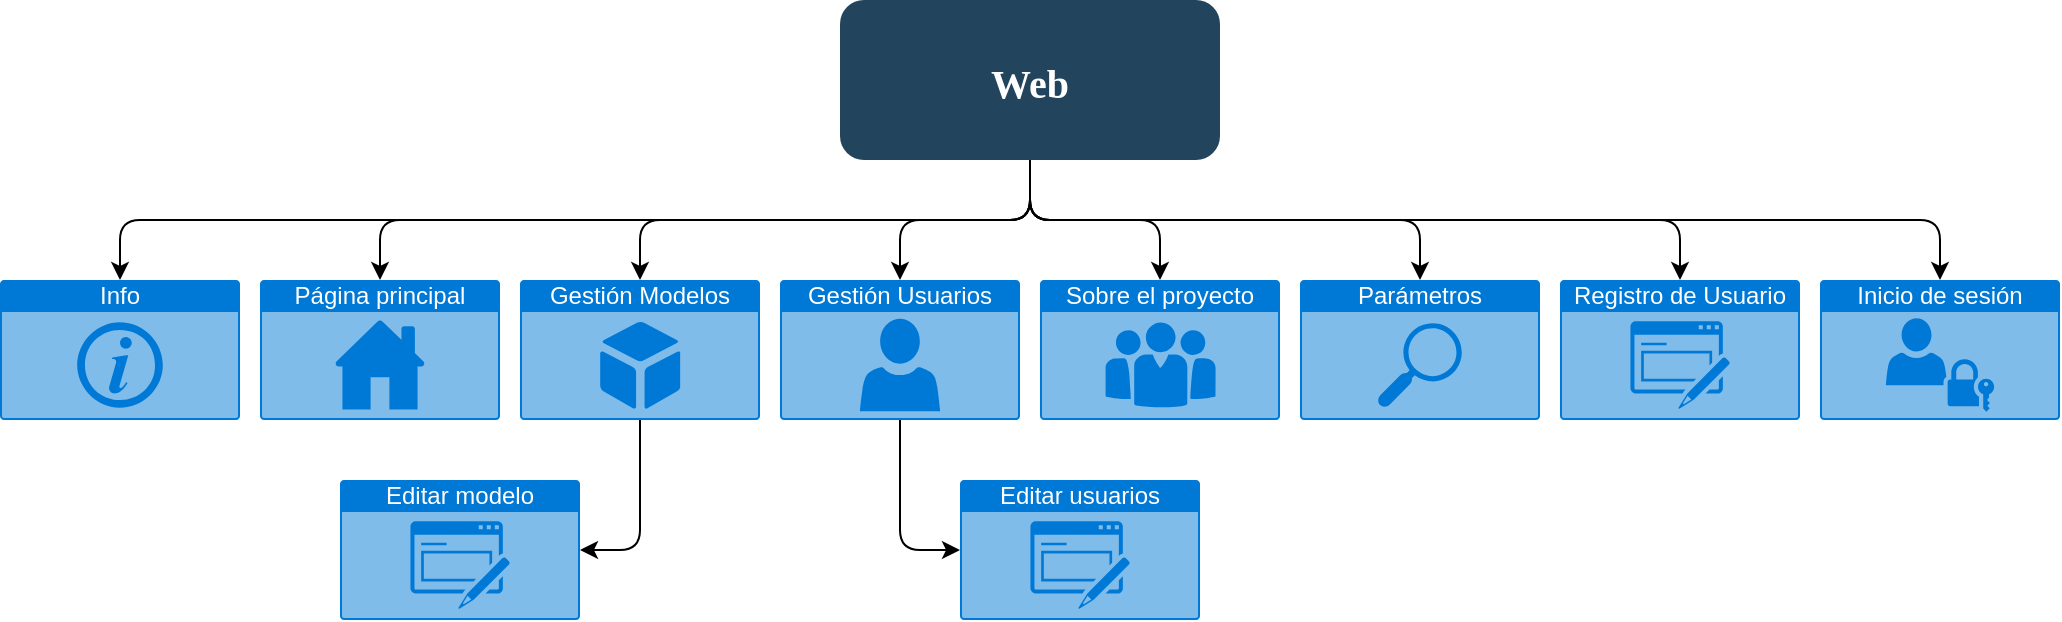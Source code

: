<mxfile>
    <diagram id="mW4CQj8W1_--lRJ3RLgf" name="Página-1">
        <mxGraphModel dx="1795" dy="589" grid="1" gridSize="10" guides="1" tooltips="1" connect="1" arrows="1" fold="1" page="1" pageScale="1" pageWidth="827" pageHeight="1169" math="0" shadow="0">
            <root>
                <mxCell id="0"/>
                <mxCell id="1" parent="0"/>
                <mxCell id="2" value="Sobre el proyecto" style="html=1;whiteSpace=wrap;strokeColor=none;fillColor=#0079D6;labelPosition=center;verticalLabelPosition=middle;verticalAlign=top;align=center;fontSize=12;outlineConnect=0;spacingTop=-6;fontColor=#FFFFFF;sketch=0;shape=mxgraph.sitemap.about_us;" vertex="1" parent="1">
                    <mxGeometry x="380" y="180" width="120" height="70" as="geometry"/>
                </mxCell>
                <mxCell id="5" value="Registro de Usuario" style="html=1;whiteSpace=wrap;strokeColor=none;fillColor=#0079D6;labelPosition=center;verticalLabelPosition=middle;verticalAlign=top;align=center;fontSize=12;outlineConnect=0;spacingTop=-6;fontColor=#FFFFFF;sketch=0;shape=mxgraph.sitemap.form;" vertex="1" parent="1">
                    <mxGeometry x="640" y="180" width="120" height="70" as="geometry"/>
                </mxCell>
                <mxCell id="7" value="Página principal" style="html=1;whiteSpace=wrap;strokeColor=none;fillColor=#0079D6;labelPosition=center;verticalLabelPosition=middle;verticalAlign=top;align=center;fontSize=12;outlineConnect=0;spacingTop=-6;fontColor=#FFFFFF;sketch=0;shape=mxgraph.sitemap.home;" vertex="1" parent="1">
                    <mxGeometry x="-10" y="180" width="120" height="70" as="geometry"/>
                </mxCell>
                <mxCell id="8" value="Info" style="html=1;whiteSpace=wrap;strokeColor=none;fillColor=#0079D6;labelPosition=center;verticalLabelPosition=middle;verticalAlign=top;align=center;fontSize=12;outlineConnect=0;spacingTop=-6;fontColor=#FFFFFF;sketch=0;shape=mxgraph.sitemap.info;" vertex="1" parent="1">
                    <mxGeometry x="-140" y="180" width="120" height="70" as="geometry"/>
                </mxCell>
                <mxCell id="9" value="Inicio de sesión" style="html=1;whiteSpace=wrap;strokeColor=none;fillColor=#0079D6;labelPosition=center;verticalLabelPosition=middle;verticalAlign=top;align=center;fontSize=12;outlineConnect=0;spacingTop=-6;fontColor=#FFFFFF;sketch=0;shape=mxgraph.sitemap.login;" vertex="1" parent="1">
                    <mxGeometry x="770" y="180" width="120" height="70" as="geometry"/>
                </mxCell>
                <mxCell id="10" value="Gestión Usuarios" style="html=1;whiteSpace=wrap;strokeColor=none;fillColor=#0079D6;labelPosition=center;verticalLabelPosition=middle;verticalAlign=top;align=center;fontSize=12;outlineConnect=0;spacingTop=-6;fontColor=#FFFFFF;sketch=0;shape=mxgraph.sitemap.user;" vertex="1" parent="1">
                    <mxGeometry x="250" y="180" width="120" height="70" as="geometry"/>
                </mxCell>
                <mxCell id="11" value="Gestión Modelos" style="html=1;whiteSpace=wrap;strokeColor=none;fillColor=#0079D6;labelPosition=center;verticalLabelPosition=middle;verticalAlign=top;align=center;fontSize=12;outlineConnect=0;spacingTop=-6;fontColor=#FFFFFF;sketch=0;shape=mxgraph.sitemap.products;" vertex="1" parent="1">
                    <mxGeometry x="120" y="180" width="120" height="70" as="geometry"/>
                </mxCell>
                <mxCell id="GLvIYybSQvGpUuVY2-31-14" value="" style="edgeStyle=elbowEdgeStyle;html=1;endArrow=classic;endFill=1;startArrow=none;startFill=0;exitX=0.5;exitY=1;exitDx=0;exitDy=0;elbow=vertical;" edge="1" parent="1" source="GLvIYybSQvGpUuVY2-31-12" target="7">
                    <mxGeometry relative="1" as="geometry"/>
                </mxCell>
                <mxCell id="GLvIYybSQvGpUuVY2-31-12" value="Web" style="rounded=1;fillColor=#23445D;gradientColor=none;strokeColor=none;fontColor=#FFFFFF;fontStyle=1;fontFamily=Tahoma;fontSize=20;" vertex="1" parent="1">
                    <mxGeometry x="280" y="40" width="190" height="80" as="geometry"/>
                </mxCell>
                <mxCell id="GLvIYybSQvGpUuVY2-31-16" style="edgeStyle=elbowEdgeStyle;html=1;entryX=0.5;entryY=0;entryDx=0;entryDy=0;entryPerimeter=0;exitX=0.5;exitY=1;exitDx=0;exitDy=0;elbow=vertical;" edge="1" parent="1" source="GLvIYybSQvGpUuVY2-31-12" target="8">
                    <mxGeometry relative="1" as="geometry"/>
                </mxCell>
                <mxCell id="GLvIYybSQvGpUuVY2-31-22" value="" style="edgeStyle=elbowEdgeStyle;html=1;endArrow=classic;endFill=1;startArrow=none;startFill=0;exitX=0.5;exitY=1;exitDx=0;exitDy=0;elbow=vertical;" edge="1" parent="1" source="GLvIYybSQvGpUuVY2-31-12" target="11">
                    <mxGeometry relative="1" as="geometry">
                        <mxPoint x="545" y="-10" as="sourcePoint"/>
                        <mxPoint x="440" y="90" as="targetPoint"/>
                    </mxGeometry>
                </mxCell>
                <mxCell id="GLvIYybSQvGpUuVY2-31-28" value="" style="edgeStyle=elbowEdgeStyle;html=1;endArrow=classic;endFill=1;startArrow=none;startFill=0;exitX=0.5;exitY=1;exitDx=0;exitDy=0;elbow=vertical;entryX=0.5;entryY=0;entryDx=0;entryDy=0;entryPerimeter=0;" edge="1" parent="1" source="GLvIYybSQvGpUuVY2-31-12" target="GLvIYybSQvGpUuVY2-31-33">
                    <mxGeometry relative="1" as="geometry">
                        <mxPoint x="575" y="20" as="sourcePoint"/>
                        <mxPoint x="470" y="120" as="targetPoint"/>
                    </mxGeometry>
                </mxCell>
                <mxCell id="GLvIYybSQvGpUuVY2-31-29" value="" style="edgeStyle=elbowEdgeStyle;html=1;endArrow=classic;endFill=1;startArrow=none;startFill=0;exitX=0.5;exitY=1;exitDx=0;exitDy=0;elbow=vertical;" edge="1" parent="1" source="GLvIYybSQvGpUuVY2-31-12" target="5">
                    <mxGeometry relative="1" as="geometry">
                        <mxPoint x="585" y="30" as="sourcePoint"/>
                        <mxPoint x="480" y="130" as="targetPoint"/>
                    </mxGeometry>
                </mxCell>
                <mxCell id="GLvIYybSQvGpUuVY2-31-30" value="" style="edgeStyle=elbowEdgeStyle;html=1;endArrow=classic;endFill=1;startArrow=none;startFill=0;exitX=0.5;exitY=1;exitDx=0;exitDy=0;elbow=vertical;" edge="1" parent="1" source="GLvIYybSQvGpUuVY2-31-12" target="9">
                    <mxGeometry relative="1" as="geometry">
                        <mxPoint x="595" y="40" as="sourcePoint"/>
                        <mxPoint x="490" y="140" as="targetPoint"/>
                    </mxGeometry>
                </mxCell>
                <mxCell id="GLvIYybSQvGpUuVY2-31-31" value="" style="edgeStyle=elbowEdgeStyle;html=1;endArrow=classic;endFill=1;startArrow=none;startFill=0;exitX=0.5;exitY=1;exitDx=0;exitDy=0;elbow=vertical;" edge="1" parent="1" source="GLvIYybSQvGpUuVY2-31-12" target="10">
                    <mxGeometry relative="1" as="geometry">
                        <mxPoint x="605" y="50" as="sourcePoint"/>
                        <mxPoint x="500" y="150" as="targetPoint"/>
                    </mxGeometry>
                </mxCell>
                <mxCell id="GLvIYybSQvGpUuVY2-31-32" value="" style="edgeStyle=elbowEdgeStyle;html=1;endArrow=classic;endFill=1;startArrow=none;startFill=0;exitX=0.5;exitY=1;exitDx=0;exitDy=0;elbow=vertical;entryX=0.5;entryY=0;entryDx=0;entryDy=0;entryPerimeter=0;" edge="1" parent="1" source="GLvIYybSQvGpUuVY2-31-12" target="2">
                    <mxGeometry relative="1" as="geometry">
                        <mxPoint x="605" y="50" as="sourcePoint"/>
                        <mxPoint x="500" y="150" as="targetPoint"/>
                    </mxGeometry>
                </mxCell>
                <mxCell id="GLvIYybSQvGpUuVY2-31-33" value="Parámetros" style="html=1;whiteSpace=wrap;strokeColor=none;fillColor=#0079D6;labelPosition=center;verticalLabelPosition=middle;verticalAlign=top;align=center;fontSize=12;outlineConnect=0;spacingTop=-6;fontColor=#FFFFFF;sketch=0;shape=mxgraph.sitemap.search;" vertex="1" parent="1">
                    <mxGeometry x="510" y="180" width="120" height="70" as="geometry"/>
                </mxCell>
                <mxCell id="GLvIYybSQvGpUuVY2-31-34" value="Editar modelo" style="html=1;whiteSpace=wrap;strokeColor=none;fillColor=#0079D6;labelPosition=center;verticalLabelPosition=middle;verticalAlign=top;align=center;fontSize=12;outlineConnect=0;spacingTop=-6;fontColor=#FFFFFF;sketch=0;shape=mxgraph.sitemap.form;" vertex="1" parent="1">
                    <mxGeometry x="30" y="280" width="120" height="70" as="geometry"/>
                </mxCell>
                <mxCell id="GLvIYybSQvGpUuVY2-31-35" value="Editar usuarios" style="html=1;whiteSpace=wrap;strokeColor=none;fillColor=#0079D6;labelPosition=center;verticalLabelPosition=middle;verticalAlign=top;align=center;fontSize=12;outlineConnect=0;spacingTop=-6;fontColor=#FFFFFF;sketch=0;shape=mxgraph.sitemap.form;" vertex="1" parent="1">
                    <mxGeometry x="340" y="280" width="120" height="70" as="geometry"/>
                </mxCell>
                <mxCell id="GLvIYybSQvGpUuVY2-31-37" style="edgeStyle=orthogonalEdgeStyle;html=1;entryX=1;entryY=0.5;entryDx=0;entryDy=0;entryPerimeter=0;exitX=0.5;exitY=1;exitDx=0;exitDy=0;exitPerimeter=0;elbow=vertical;" edge="1" parent="1" source="11" target="GLvIYybSQvGpUuVY2-31-34">
                    <mxGeometry relative="1" as="geometry">
                        <mxPoint x="195" y="285" as="sourcePoint"/>
                        <mxPoint x="165" y="430" as="targetPoint"/>
                    </mxGeometry>
                </mxCell>
                <mxCell id="GLvIYybSQvGpUuVY2-31-38" style="edgeStyle=orthogonalEdgeStyle;html=1;entryX=0;entryY=0.5;entryDx=0;entryDy=0;entryPerimeter=0;exitX=0.5;exitY=1;exitDx=0;exitDy=0;exitPerimeter=0;elbow=vertical;" edge="1" parent="1" source="10" target="GLvIYybSQvGpUuVY2-31-35">
                    <mxGeometry relative="1" as="geometry">
                        <mxPoint x="190" y="260" as="sourcePoint"/>
                        <mxPoint x="170" y="315" as="targetPoint"/>
                    </mxGeometry>
                </mxCell>
            </root>
        </mxGraphModel>
    </diagram>
</mxfile>